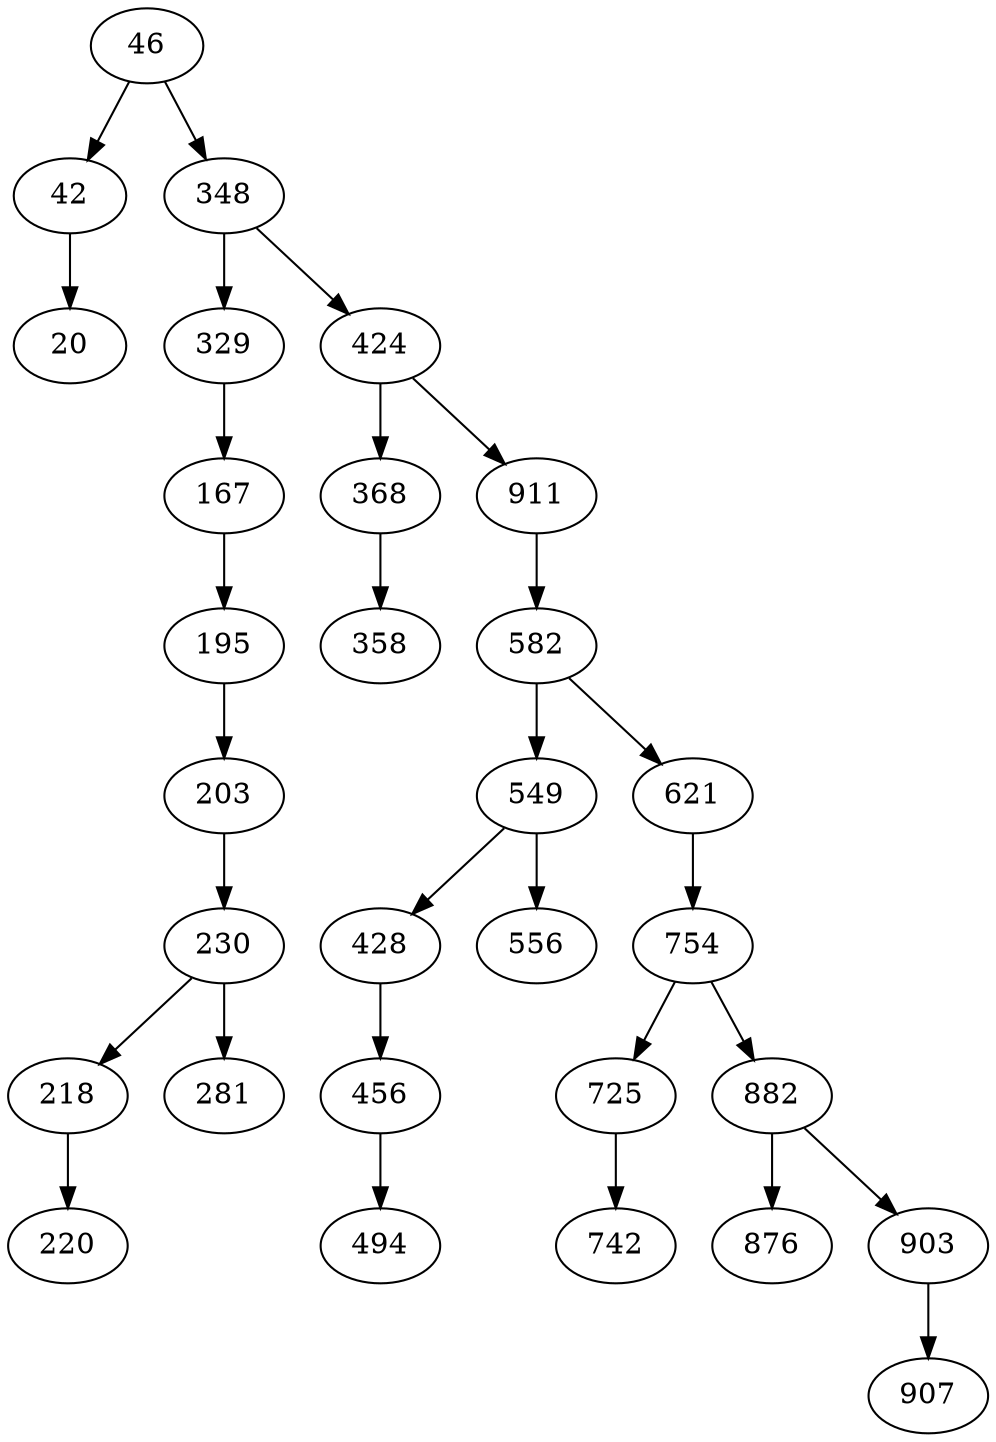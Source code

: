 digraph BinaryTree {
   42 -> 20
   46 -> 42
   218 -> 220
   230 -> 218
   230 -> 281
   203 -> 230
   195 -> 203
   167 -> 195
   329 -> 167
   348 -> 329
   368 -> 358
   424 -> 368
   456 -> 494
   428 -> 456
   549 -> 428
   549 -> 556
   582 -> 549
   725 -> 742
   754 -> 725
   882 -> 876
   903 -> 907
   882 -> 903
   754 -> 882
   621 -> 754
   582 -> 621
   911 -> 582
   424 -> 911
   348 -> 424
   46 -> 348
}